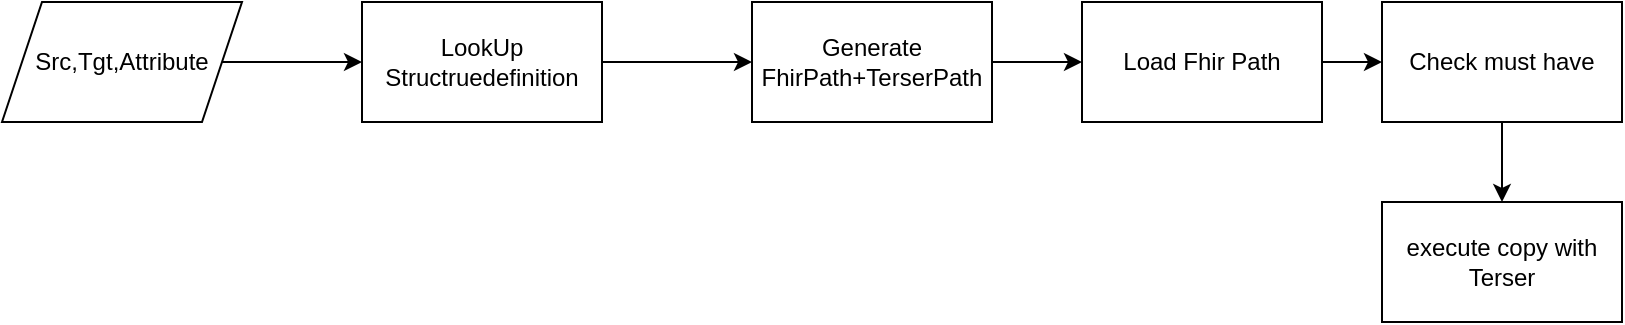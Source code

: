 <mxfile version="26.0.4">
  <diagram name="Page-1" id="XbA6KAwdpJH8SalKsXoY">
    <mxGraphModel dx="1964" dy="666" grid="1" gridSize="10" guides="1" tooltips="1" connect="1" arrows="1" fold="1" page="1" pageScale="1" pageWidth="850" pageHeight="1100" math="0" shadow="0">
      <root>
        <mxCell id="0" />
        <mxCell id="1" parent="0" />
        <mxCell id="V6iA_a0LcmLjAf5y07oW-3" style="edgeStyle=orthogonalEdgeStyle;rounded=0;orthogonalLoop=1;jettySize=auto;html=1;" edge="1" parent="1" source="V6iA_a0LcmLjAf5y07oW-1" target="V6iA_a0LcmLjAf5y07oW-2">
          <mxGeometry relative="1" as="geometry" />
        </mxCell>
        <mxCell id="V6iA_a0LcmLjAf5y07oW-1" value="Src,Tgt,Attribute" style="shape=parallelogram;perimeter=parallelogramPerimeter;whiteSpace=wrap;html=1;fixedSize=1;" vertex="1" parent="1">
          <mxGeometry x="-10" y="190" width="120" height="60" as="geometry" />
        </mxCell>
        <mxCell id="V6iA_a0LcmLjAf5y07oW-5" style="edgeStyle=orthogonalEdgeStyle;rounded=0;orthogonalLoop=1;jettySize=auto;html=1;" edge="1" parent="1" source="V6iA_a0LcmLjAf5y07oW-2" target="V6iA_a0LcmLjAf5y07oW-4">
          <mxGeometry relative="1" as="geometry" />
        </mxCell>
        <mxCell id="V6iA_a0LcmLjAf5y07oW-2" value="LookUp Structruedefinition" style="rounded=0;whiteSpace=wrap;html=1;" vertex="1" parent="1">
          <mxGeometry x="170" y="190" width="120" height="60" as="geometry" />
        </mxCell>
        <mxCell id="V6iA_a0LcmLjAf5y07oW-7" value="" style="edgeStyle=orthogonalEdgeStyle;rounded=0;orthogonalLoop=1;jettySize=auto;html=1;" edge="1" parent="1" source="V6iA_a0LcmLjAf5y07oW-4" target="V6iA_a0LcmLjAf5y07oW-6">
          <mxGeometry relative="1" as="geometry" />
        </mxCell>
        <mxCell id="V6iA_a0LcmLjAf5y07oW-4" value="Generate FhirPath+TerserPath" style="rounded=0;whiteSpace=wrap;html=1;" vertex="1" parent="1">
          <mxGeometry x="365" y="190" width="120" height="60" as="geometry" />
        </mxCell>
        <mxCell id="V6iA_a0LcmLjAf5y07oW-9" value="" style="edgeStyle=orthogonalEdgeStyle;rounded=0;orthogonalLoop=1;jettySize=auto;html=1;" edge="1" parent="1" source="V6iA_a0LcmLjAf5y07oW-6" target="V6iA_a0LcmLjAf5y07oW-8">
          <mxGeometry relative="1" as="geometry" />
        </mxCell>
        <mxCell id="V6iA_a0LcmLjAf5y07oW-6" value="Load Fhir Path" style="rounded=0;whiteSpace=wrap;html=1;" vertex="1" parent="1">
          <mxGeometry x="530" y="190" width="120" height="60" as="geometry" />
        </mxCell>
        <mxCell id="V6iA_a0LcmLjAf5y07oW-11" value="" style="edgeStyle=orthogonalEdgeStyle;rounded=0;orthogonalLoop=1;jettySize=auto;html=1;" edge="1" parent="1" source="V6iA_a0LcmLjAf5y07oW-8" target="V6iA_a0LcmLjAf5y07oW-10">
          <mxGeometry relative="1" as="geometry" />
        </mxCell>
        <mxCell id="V6iA_a0LcmLjAf5y07oW-8" value="Check must have" style="whiteSpace=wrap;html=1;rounded=0;" vertex="1" parent="1">
          <mxGeometry x="680" y="190" width="120" height="60" as="geometry" />
        </mxCell>
        <mxCell id="V6iA_a0LcmLjAf5y07oW-10" value="execute copy with Terser" style="whiteSpace=wrap;html=1;rounded=0;" vertex="1" parent="1">
          <mxGeometry x="680" y="290" width="120" height="60" as="geometry" />
        </mxCell>
      </root>
    </mxGraphModel>
  </diagram>
</mxfile>
